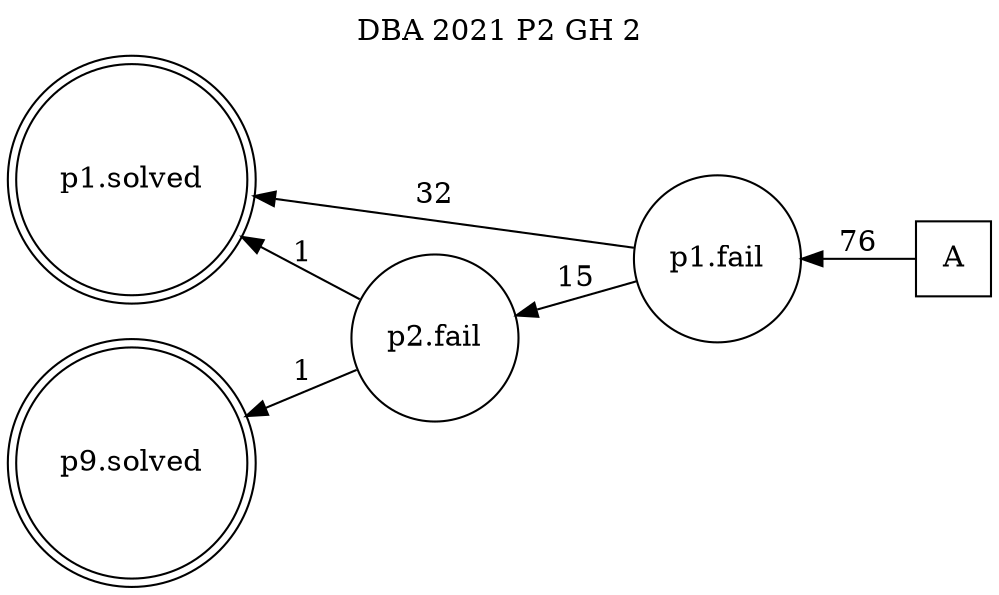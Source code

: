digraph DBA_2021_P2_GH_2 {
labelloc="tl"
label= " DBA 2021 P2 GH 2 "
rankdir="RL";
graph [ size=" 10 , 10 !"]

"A" [shape="square" label="A"]
"p1.fail" [shape="circle" label="p1.fail"]
"p1.solved" [shape="doublecircle" label="p1.solved"]
"p2.fail" [shape="circle" label="p2.fail"]
"p9.solved" [shape="doublecircle" label="p9.solved"]
"A" -> "p1.fail" [ label=76]
"p1.fail" -> "p1.solved" [ label=32]
"p1.fail" -> "p2.fail" [ label=15]
"p2.fail" -> "p1.solved" [ label=1]
"p2.fail" -> "p9.solved" [ label=1]
}
